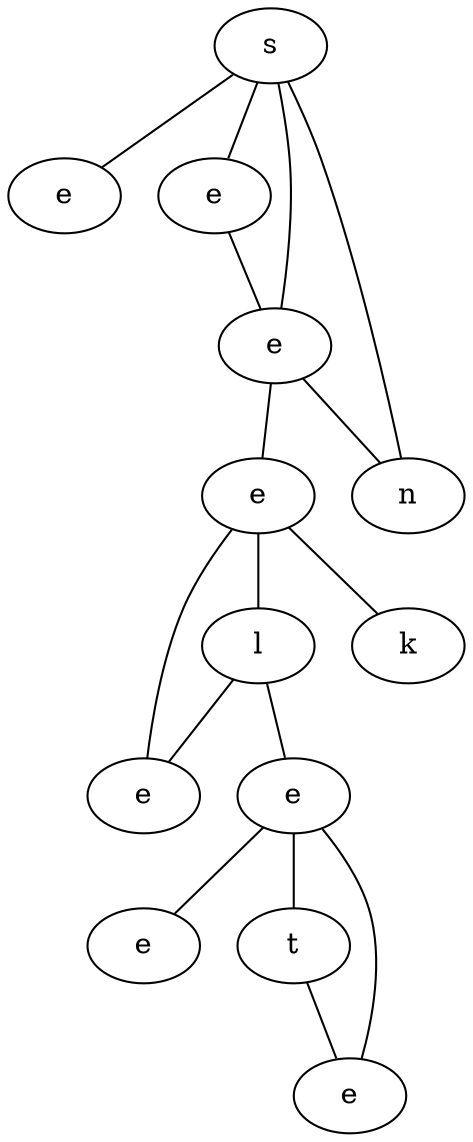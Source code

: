 graph {
Pnpu[label="s"]
UmZe[label="e"]
arVl[label="e"]
WCfY[label="e"]
jadF[label="n"]
hBcz[label="e"]
wahL[label="l"]
WWJa[label="e"]
myPG[label="k"]
mliT[label="e"]
xPpm[label="e"]
ZYKU[label="t"]
EUUp[label="e"]
Pnpu -- UmZe
Pnpu -- arVl
Pnpu -- WCfY
Pnpu -- jadF
arVl -- WCfY
WCfY -- hBcz
WCfY -- jadF
hBcz -- wahL
hBcz -- WWJa
hBcz -- myPG
wahL -- WWJa
wahL -- mliT
mliT -- xPpm
mliT -- ZYKU
mliT -- EUUp
ZYKU -- EUUp
}